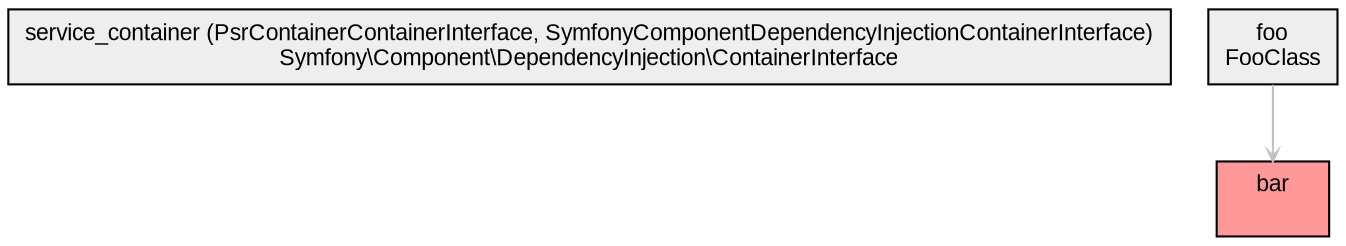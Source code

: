 digraph sc {
  ratio="compress"
  node [fontsize="11" fontname="Arial" shape="record"];
  edge [fontsize="9" fontname="Arial" color="grey" arrowhead="open" arrowsize="0.5"];

  node_service_container [label="service_container (Psr\Container\ContainerInterface, Symfony\Component\DependencyInjection\ContainerInterface)\nSymfony\\Component\\DependencyInjection\\ContainerInterface\n", shape=record, fillcolor="#eeeeee", style="filled"];
  node_foo [label="foo\nFooClass\n", shape=record, fillcolor="#eeeeee", style="filled"];
  node_bar [label="bar\n\n", shape=record, fillcolor="#ff9999", style="filled"];
  node_foo -> node_bar [label="" style="filled"];
}
